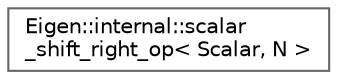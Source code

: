 digraph "Graphical Class Hierarchy"
{
 // LATEX_PDF_SIZE
  bgcolor="transparent";
  edge [fontname=Helvetica,fontsize=10,labelfontname=Helvetica,labelfontsize=10];
  node [fontname=Helvetica,fontsize=10,shape=box,height=0.2,width=0.4];
  rankdir="LR";
  Node0 [id="Node000000",label="Eigen::internal::scalar\l_shift_right_op\< Scalar, N \>",height=0.2,width=0.4,color="grey40", fillcolor="white", style="filled",URL="$structEigen_1_1internal_1_1scalar__shift__right__op.html",tooltip=" "];
}
